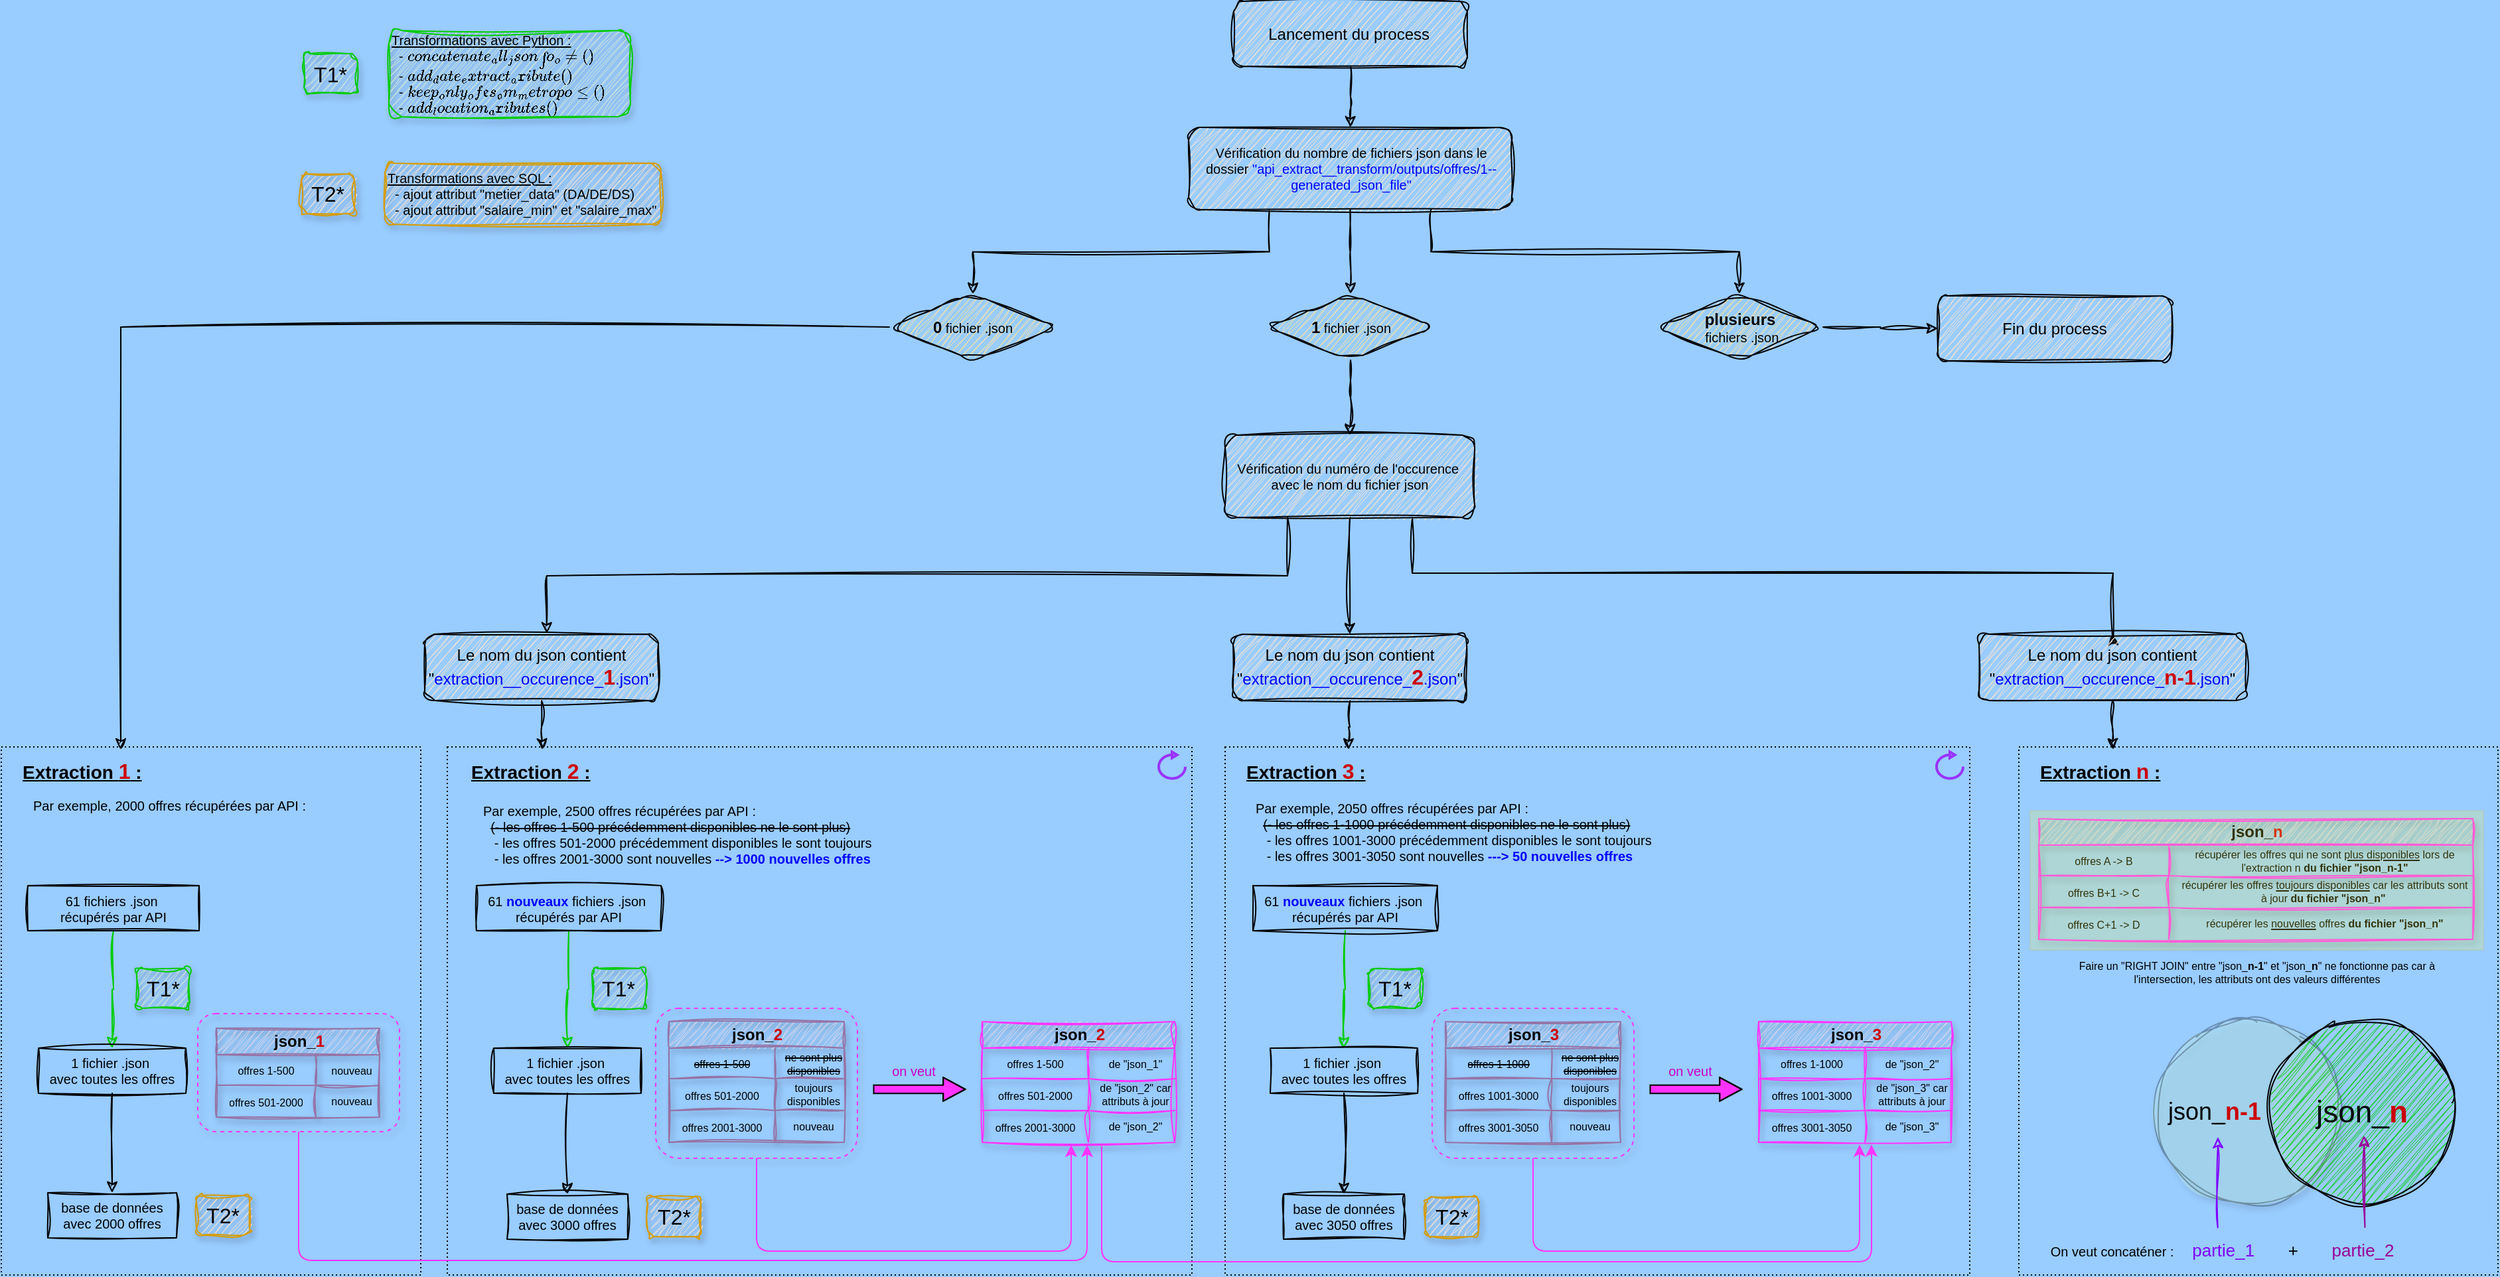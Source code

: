 <mxfile version="26.2.3">
  <diagram name="update-db" id="bgQNXmbIjB6IMPsISYZq">
    <mxGraphModel dx="5197" dy="242" grid="0" gridSize="10" guides="1" tooltips="1" connect="1" arrows="1" fold="1" page="1" pageScale="1" pageWidth="4681" pageHeight="3300" background="#99CCFF" math="0" shadow="0">
      <root>
        <mxCell id="dW5WFOGfwR0lU1UXLjn_-0" />
        <mxCell id="dW5WFOGfwR0lU1UXLjn_-1" parent="dW5WFOGfwR0lU1UXLjn_-0" />
        <mxCell id="PpwRb3DP2myml8ZpC41S-78" value="&lt;font style=&quot;&quot;&gt;&amp;nbsp; &amp;nbsp; &amp;nbsp;On veut concaténer :&amp;nbsp; &amp;nbsp; &amp;nbsp;&lt;font style=&quot;font-size: 13px;&quot;&gt;&lt;font style=&quot;color: rgb(127, 0, 255);&quot;&gt;partie_1&lt;/font&gt;&amp;nbsp; &amp;nbsp; &amp;nbsp; &amp;nbsp;+&lt;font style=&quot;color: rgb(153, 0, 153);&quot;&gt;&lt;span style=&quot;color: rgb(0, 0, 0);&quot;&gt;&amp;nbsp; &amp;nbsp; &amp;nbsp; &amp;nbsp;&lt;/span&gt;partie_2&lt;/font&gt;&lt;/font&gt;&lt;/font&gt;" style="text;html=1;align=left;verticalAlign=middle;whiteSpace=wrap;rounded=0;fontSize=10;strokeColor=none;sketch=1;curveFitting=1;jiggle=2;fillColor=none;fontColor=#000000;" vertex="1" parent="dW5WFOGfwR0lU1UXLjn_-1">
          <mxGeometry x="-2234" y="1686" width="337" height="34" as="geometry" />
        </mxCell>
        <mxCell id="PpwRb3DP2myml8ZpC41S-51" value="" style="rounded=0;whiteSpace=wrap;html=1;fillColor=none;shadow=0;fillStyle=zigzag-line;dashed=1;dashPattern=1 2;" vertex="1" parent="dW5WFOGfwR0lU1UXLjn_-1">
          <mxGeometry x="-2242" y="1324" width="361" height="398" as="geometry" />
        </mxCell>
        <mxCell id="kLFAu0C1lm46THWvdxVZ-93" value="" style="rounded=0;whiteSpace=wrap;html=1;fillColor=none;shadow=0;fillStyle=zigzag-line;dashed=1;dashPattern=1 2;" parent="dW5WFOGfwR0lU1UXLjn_-1" vertex="1">
          <mxGeometry x="-2840" y="1324" width="561" height="398" as="geometry" />
        </mxCell>
        <mxCell id="kLFAu0C1lm46THWvdxVZ-121" value="" style="rounded=1;whiteSpace=wrap;html=1;fillColor=none;shadow=1;dashed=1;strokeColor=#FF33FF;strokeWidth=1;" parent="dW5WFOGfwR0lU1UXLjn_-1" vertex="1">
          <mxGeometry x="-2684" y="1521" width="152" height="113" as="geometry" />
        </mxCell>
        <mxCell id="kLFAu0C1lm46THWvdxVZ-101" value="json_&lt;font style=&quot;color: rgb(204, 0, 0);&quot;&gt;3&lt;/font&gt;" style="shape=table;startSize=20;container=0;collapsible=0;childLayout=tableLayout;fixedRows=0;rowLines=1;fontStyle=1;align=center;resizeLast=0;html=1;sketch=1;curveFitting=1;jiggle=2;rounded=0;shadow=1;columnLines=1;swimlaneHead=1;swimlaneBody=1;horizontal=1;top=0;bottom=0;left=0;right=0;connectable=1;allowArrows=0;dropTarget=0;expand=0;editable=1;movable=1;resizable=1;rotatable=1;deletable=1;locked=0;fillColor=#e1d5e7;strokeColor=#9673a6;fontSize=12;" parent="dW5WFOGfwR0lU1UXLjn_-1" vertex="1">
          <mxGeometry x="-2674" y="1531" width="132" height="91.04" as="geometry" />
        </mxCell>
        <mxCell id="kLFAu0C1lm46THWvdxVZ-102" value="" style="shape=tableRow;horizontal=0;startSize=0;swimlaneHead=0;swimlaneBody=0;fillColor=none;collapsible=0;dropTarget=0;points=[[0,0.5],[1,0.5]];portConstraint=eastwest;top=0;left=0;right=0;bottom=0;labelBackgroundColor=none;labelBorderColor=none;" parent="kLFAu0C1lm46THWvdxVZ-101" vertex="1">
          <mxGeometry y="20" width="132" height="23" as="geometry" />
        </mxCell>
        <mxCell id="kLFAu0C1lm46THWvdxVZ-103" value="&lt;strike&gt;offres 1-1000&lt;/strike&gt;" style="shape=partialRectangle;connectable=0;fillColor=none;top=0;left=0;bottom=0;right=0;editable=1;overflow=hidden;whiteSpace=wrap;html=1;recursiveResize=1;expand=1;part=0;fixedWidth=0;comic=0;fontSize=8;textShadow=0;labelBackgroundColor=none;" parent="kLFAu0C1lm46THWvdxVZ-102" vertex="1">
          <mxGeometry width="80" height="23" as="geometry">
            <mxRectangle width="80" height="23" as="alternateBounds" />
          </mxGeometry>
        </mxCell>
        <mxCell id="kLFAu0C1lm46THWvdxVZ-104" value="&lt;strike&gt;ne sont plus disponibles&lt;/strike&gt;" style="shape=partialRectangle;connectable=0;fillColor=none;top=0;left=0;bottom=0;right=0;align=center;spacingLeft=6;overflow=hidden;whiteSpace=wrap;html=1;fontSize=8;" parent="kLFAu0C1lm46THWvdxVZ-102" vertex="1">
          <mxGeometry x="80" width="52" height="23" as="geometry">
            <mxRectangle width="52" height="23" as="alternateBounds" />
          </mxGeometry>
        </mxCell>
        <mxCell id="kLFAu0C1lm46THWvdxVZ-105" value="" style="shape=tableRow;horizontal=0;startSize=0;swimlaneHead=0;swimlaneBody=0;fillColor=none;collapsible=0;dropTarget=0;points=[[0,0.5],[1,0.5]];portConstraint=eastwest;top=0;left=0;right=0;bottom=0;" parent="kLFAu0C1lm46THWvdxVZ-101" vertex="1">
          <mxGeometry y="43" width="132" height="24" as="geometry" />
        </mxCell>
        <mxCell id="kLFAu0C1lm46THWvdxVZ-106" value="&lt;span style=&quot;font-size: 8px;&quot;&gt;offres 1001-3000&lt;/span&gt;" style="shape=partialRectangle;connectable=0;fillColor=none;top=0;left=0;bottom=0;right=0;editable=1;overflow=hidden;whiteSpace=wrap;html=1;" parent="kLFAu0C1lm46THWvdxVZ-105" vertex="1">
          <mxGeometry width="80" height="24" as="geometry">
            <mxRectangle width="80" height="24" as="alternateBounds" />
          </mxGeometry>
        </mxCell>
        <mxCell id="kLFAu0C1lm46THWvdxVZ-107" value="toujours disponibles" style="shape=partialRectangle;connectable=0;fillColor=none;top=0;left=0;bottom=0;right=0;align=center;spacingLeft=6;overflow=hidden;whiteSpace=wrap;html=1;fontSize=8;" parent="kLFAu0C1lm46THWvdxVZ-105" vertex="1">
          <mxGeometry x="80" width="52" height="24" as="geometry">
            <mxRectangle width="52" height="24" as="alternateBounds" />
          </mxGeometry>
        </mxCell>
        <mxCell id="kLFAu0C1lm46THWvdxVZ-108" value="" style="shape=tableRow;horizontal=0;startSize=0;swimlaneHead=0;swimlaneBody=0;fillColor=none;collapsible=0;dropTarget=0;points=[[0,0.5],[1,0.5]];portConstraint=eastwest;top=0;left=0;right=0;bottom=0;" parent="kLFAu0C1lm46THWvdxVZ-101" vertex="1">
          <mxGeometry y="67" width="132" height="24" as="geometry" />
        </mxCell>
        <mxCell id="kLFAu0C1lm46THWvdxVZ-109" value="&lt;span style=&quot;font-size: 8px;&quot;&gt;offres 3001-3050&lt;/span&gt;" style="shape=partialRectangle;connectable=0;fillColor=none;top=0;left=0;bottom=0;right=0;editable=1;overflow=hidden;whiteSpace=wrap;html=1;" parent="kLFAu0C1lm46THWvdxVZ-108" vertex="1">
          <mxGeometry width="80" height="24" as="geometry">
            <mxRectangle width="80" height="24" as="alternateBounds" />
          </mxGeometry>
        </mxCell>
        <mxCell id="kLFAu0C1lm46THWvdxVZ-110" value="nouveau" style="shape=partialRectangle;connectable=0;fillColor=none;top=0;left=0;bottom=0;right=0;align=center;spacingLeft=6;overflow=hidden;whiteSpace=wrap;html=1;fontSize=8;" parent="kLFAu0C1lm46THWvdxVZ-108" vertex="1">
          <mxGeometry x="80" width="52" height="24" as="geometry">
            <mxRectangle width="52" height="24" as="alternateBounds" />
          </mxGeometry>
        </mxCell>
        <mxCell id="kLFAu0C1lm46THWvdxVZ-76" value="" style="rounded=1;whiteSpace=wrap;html=1;fillColor=none;shadow=1;dashed=1;strokeColor=#FF33FF;strokeWidth=1;" parent="dW5WFOGfwR0lU1UXLjn_-1" vertex="1">
          <mxGeometry x="-3269" y="1521" width="152" height="113" as="geometry" />
        </mxCell>
        <mxCell id="kLFAu0C1lm46THWvdxVZ-75" value="" style="rounded=1;whiteSpace=wrap;html=1;fillColor=none;shadow=1;dashed=1;strokeColor=#FF33FF;strokeWidth=1;" parent="dW5WFOGfwR0lU1UXLjn_-1" vertex="1">
          <mxGeometry x="-3614" y="1525" width="152" height="89" as="geometry" />
        </mxCell>
        <mxCell id="kLFAu0C1lm46THWvdxVZ-57" value="" style="rounded=0;whiteSpace=wrap;html=1;fillColor=none;shadow=0;fillStyle=zigzag-line;dashed=1;dashPattern=1 2;" parent="dW5WFOGfwR0lU1UXLjn_-1" vertex="1">
          <mxGeometry x="-3426" y="1324" width="561" height="398" as="geometry" />
        </mxCell>
        <mxCell id="kLFAu0C1lm46THWvdxVZ-56" value="" style="rounded=0;whiteSpace=wrap;html=1;fillColor=none;shadow=0;glass=0;dashed=1;dashPattern=1 2;" parent="dW5WFOGfwR0lU1UXLjn_-1" vertex="1">
          <mxGeometry x="-3762" y="1324" width="316" height="398" as="geometry" />
        </mxCell>
        <mxCell id="dW5WFOGfwR0lU1UXLjn_-63" value="" style="html=1;verticalLabelPosition=bottom;align=center;labelBackgroundColor=#ffffff;verticalAlign=top;strokeWidth=2;strokeColor=#9933FF;shadow=0;dashed=0;shape=mxgraph.ios7.icons.reload;fillColor=none;gradientColor=default;" parent="dW5WFOGfwR0lU1UXLjn_-1" vertex="1">
          <mxGeometry x="-2890" y="1327.75" width="20" height="20" as="geometry" />
        </mxCell>
        <mxCell id="dW5WFOGfwR0lU1UXLjn_-64" style="edgeStyle=orthogonalEdgeStyle;rounded=0;orthogonalLoop=1;jettySize=auto;html=1;entryX=0.5;entryY=0;entryDx=0;entryDy=0;sketch=1;curveFitting=1;jiggle=2;strokeColor=#00CC00;" parent="dW5WFOGfwR0lU1UXLjn_-1" source="dW5WFOGfwR0lU1UXLjn_-65" target="dW5WFOGfwR0lU1UXLjn_-67" edge="1">
          <mxGeometry relative="1" as="geometry" />
        </mxCell>
        <mxCell id="dW5WFOGfwR0lU1UXLjn_-65" value="61 fichiers .json&amp;nbsp;&lt;div&gt;récupérés par API&lt;/div&gt;" style="text;html=1;align=center;verticalAlign=middle;whiteSpace=wrap;rounded=0;fontSize=10;strokeColor=default;sketch=1;curveFitting=1;jiggle=2;" parent="dW5WFOGfwR0lU1UXLjn_-1" vertex="1">
          <mxGeometry x="-3742" y="1428.5" width="129" height="34" as="geometry" />
        </mxCell>
        <mxCell id="9G4bnOQ-HruWKw_7IolX-1" style="edgeStyle=orthogonalEdgeStyle;rounded=0;orthogonalLoop=1;jettySize=auto;html=1;entryX=0.5;entryY=0;entryDx=0;entryDy=0;sketch=1;curveFitting=1;jiggle=2;" parent="dW5WFOGfwR0lU1UXLjn_-1" source="dW5WFOGfwR0lU1UXLjn_-67" target="9G4bnOQ-HruWKw_7IolX-0" edge="1">
          <mxGeometry relative="1" as="geometry" />
        </mxCell>
        <mxCell id="dW5WFOGfwR0lU1UXLjn_-67" value="1 fichier .json&amp;nbsp;&lt;div&gt;avec toutes les offres&lt;/div&gt;" style="text;html=1;align=center;verticalAlign=middle;whiteSpace=wrap;rounded=0;fontSize=10;strokeColor=default;sketch=1;curveFitting=1;jiggle=2;" parent="dW5WFOGfwR0lU1UXLjn_-1" vertex="1">
          <mxGeometry x="-3734" y="1551" width="111" height="34" as="geometry" />
        </mxCell>
        <mxCell id="dW5WFOGfwR0lU1UXLjn_-68" value="T1*" style="text;html=1;align=center;verticalAlign=middle;whiteSpace=wrap;rounded=1;fontSize=16;fillColor=#d5e8d4;strokeColor=#00CC00;sketch=1;curveFitting=1;jiggle=2;shadow=1;" parent="dW5WFOGfwR0lU1UXLjn_-1" vertex="1">
          <mxGeometry x="-3660" y="1491" width="40" height="30" as="geometry" />
        </mxCell>
        <mxCell id="9G4bnOQ-HruWKw_7IolX-0" value="base de données&lt;div&gt;avec 2000 offres&lt;/div&gt;" style="text;html=1;align=center;verticalAlign=middle;whiteSpace=wrap;rounded=0;fontSize=10;strokeColor=default;sketch=1;curveFitting=1;jiggle=2;" parent="dW5WFOGfwR0lU1UXLjn_-1" vertex="1">
          <mxGeometry x="-3727" y="1660" width="97" height="34" as="geometry" />
        </mxCell>
        <mxCell id="kLFAu0C1lm46THWvdxVZ-3" value="&lt;u&gt;Transformations avec Python :&lt;/u&gt;&lt;div&gt;&lt;div&gt;&amp;nbsp; - `concatenate_all_json_into_one()`&lt;/div&gt;&lt;div&gt;&lt;span style=&quot;background-color: transparent; color: light-dark(rgb(0, 0, 0), rgb(255, 255, 255));&quot;&gt;&amp;nbsp; - `add_date_extract_attribute()`&lt;/span&gt;&lt;/div&gt;&lt;div&gt;&lt;span style=&quot;background-color: transparent; color: light-dark(rgb(0, 0, 0), rgb(255, 255, 255));&quot;&gt;&amp;nbsp; - `keep_only_offres_from_metropole()`&lt;/span&gt;&lt;/div&gt;&lt;div&gt;&lt;span style=&quot;background-color: transparent; color: light-dark(rgb(0, 0, 0), rgb(255, 255, 255));&quot;&gt;&amp;nbsp; - `add_location_attributes()`&lt;/span&gt;&lt;/div&gt;&lt;/div&gt;" style="text;html=1;align=left;verticalAlign=middle;whiteSpace=wrap;rounded=1;fontSize=10;fillColor=#d5e8d4;strokeColor=#00CC00;sketch=1;curveFitting=1;jiggle=2;shadow=1;" parent="dW5WFOGfwR0lU1UXLjn_-1" vertex="1">
          <mxGeometry x="-3470" y="784" width="182" height="65" as="geometry" />
        </mxCell>
        <mxCell id="kLFAu0C1lm46THWvdxVZ-4" value="T1*" style="text;html=1;align=center;verticalAlign=middle;whiteSpace=wrap;rounded=1;fontSize=16;fillColor=#d5e8d4;strokeColor=#00CC00;sketch=1;curveFitting=1;jiggle=2;shadow=1;" parent="dW5WFOGfwR0lU1UXLjn_-1" vertex="1">
          <mxGeometry x="-3534" y="801.5" width="40" height="30" as="geometry" />
        </mxCell>
        <mxCell id="kLFAu0C1lm46THWvdxVZ-5" value="&lt;u&gt;Transformations avec SQL :&lt;/u&gt;&lt;div&gt;&lt;div&gt;&amp;nbsp; - ajout attribut &quot;metier_data&quot; (DA/DE/DS)&lt;/div&gt;&lt;/div&gt;&lt;div&gt;&amp;nbsp; - ajout attribut &quot;salaire_min&quot; et &quot;salaire_max&quot;&lt;/div&gt;" style="text;html=1;align=left;verticalAlign=middle;whiteSpace=wrap;rounded=1;fontSize=10;fillColor=#ffe6cc;strokeColor=#d79b00;glass=0;sketch=1;curveFitting=1;jiggle=2;shadow=1;" parent="dW5WFOGfwR0lU1UXLjn_-1" vertex="1">
          <mxGeometry x="-3473" y="884" width="208" height="46" as="geometry" />
        </mxCell>
        <mxCell id="kLFAu0C1lm46THWvdxVZ-7" value="T2*" style="text;html=1;align=center;verticalAlign=middle;whiteSpace=wrap;rounded=1;fontSize=16;fillColor=#ffe6cc;strokeColor=#d79b00;glass=0;sketch=1;curveFitting=1;jiggle=2;shadow=1;" parent="dW5WFOGfwR0lU1UXLjn_-1" vertex="1">
          <mxGeometry x="-3615" y="1662" width="40" height="30" as="geometry" />
        </mxCell>
        <mxCell id="kLFAu0C1lm46THWvdxVZ-8" value="T2*" style="text;html=1;align=center;verticalAlign=middle;whiteSpace=wrap;rounded=1;fontSize=16;fillColor=#ffe6cc;strokeColor=#d79b00;glass=0;sketch=1;curveFitting=1;jiggle=2;shadow=1;" parent="dW5WFOGfwR0lU1UXLjn_-1" vertex="1">
          <mxGeometry x="-3536" y="892" width="40" height="30" as="geometry" />
        </mxCell>
        <mxCell id="kLFAu0C1lm46THWvdxVZ-9" style="edgeStyle=orthogonalEdgeStyle;rounded=0;orthogonalLoop=1;jettySize=auto;html=1;entryX=0.5;entryY=0;entryDx=0;entryDy=0;sketch=1;curveFitting=1;jiggle=2;strokeColor=#00CC00;" parent="dW5WFOGfwR0lU1UXLjn_-1" source="kLFAu0C1lm46THWvdxVZ-10" target="kLFAu0C1lm46THWvdxVZ-13" edge="1">
          <mxGeometry relative="1" as="geometry" />
        </mxCell>
        <mxCell id="kLFAu0C1lm46THWvdxVZ-10" value="61 &lt;font style=&quot;color: rgb(0, 0, 255);&quot;&gt;&lt;b&gt;nouveaux&lt;/b&gt;&lt;/font&gt; fichiers .json&amp;nbsp;&lt;div&gt;récupérés par API&lt;/div&gt;" style="text;html=1;align=center;verticalAlign=middle;whiteSpace=wrap;rounded=0;fontSize=10;strokeColor=default;sketch=1;curveFitting=1;jiggle=2;" parent="dW5WFOGfwR0lU1UXLjn_-1" vertex="1">
          <mxGeometry x="-3404" y="1428.5" width="139" height="34" as="geometry" />
        </mxCell>
        <mxCell id="kLFAu0C1lm46THWvdxVZ-12" style="edgeStyle=orthogonalEdgeStyle;rounded=0;orthogonalLoop=1;jettySize=auto;html=1;entryX=0.5;entryY=0;entryDx=0;entryDy=0;curved=0;sketch=1;curveFitting=1;jiggle=2;" parent="dW5WFOGfwR0lU1UXLjn_-1" source="kLFAu0C1lm46THWvdxVZ-13" target="kLFAu0C1lm46THWvdxVZ-15" edge="1">
          <mxGeometry relative="1" as="geometry" />
        </mxCell>
        <mxCell id="kLFAu0C1lm46THWvdxVZ-13" value="1 fichier .json&amp;nbsp;&lt;div&gt;avec toutes les offres&lt;/div&gt;" style="text;html=1;align=center;verticalAlign=middle;whiteSpace=wrap;rounded=0;fontSize=10;strokeColor=default;sketch=1;curveFitting=1;jiggle=2;" parent="dW5WFOGfwR0lU1UXLjn_-1" vertex="1">
          <mxGeometry x="-3391" y="1551" width="111" height="34" as="geometry" />
        </mxCell>
        <mxCell id="kLFAu0C1lm46THWvdxVZ-14" value="T1*" style="text;html=1;align=center;verticalAlign=middle;whiteSpace=wrap;rounded=1;fontSize=16;fillColor=#d5e8d4;strokeColor=#00CC00;sketch=1;curveFitting=1;jiggle=2;shadow=1;" parent="dW5WFOGfwR0lU1UXLjn_-1" vertex="1">
          <mxGeometry x="-3317" y="1491" width="40" height="30" as="geometry" />
        </mxCell>
        <mxCell id="kLFAu0C1lm46THWvdxVZ-15" value="base de données avec 3000 offres" style="text;html=1;align=center;verticalAlign=middle;whiteSpace=wrap;rounded=0;fontSize=10;strokeColor=default;sketch=1;curveFitting=1;jiggle=2;" parent="dW5WFOGfwR0lU1UXLjn_-1" vertex="1">
          <mxGeometry x="-3381" y="1661" width="91" height="34" as="geometry" />
        </mxCell>
        <mxCell id="kLFAu0C1lm46THWvdxVZ-16" value="T2*" style="text;html=1;align=center;verticalAlign=middle;whiteSpace=wrap;rounded=1;fontSize=16;fillColor=#ffe6cc;strokeColor=#d79b00;glass=0;sketch=1;curveFitting=1;jiggle=2;shadow=1;" parent="dW5WFOGfwR0lU1UXLjn_-1" vertex="1">
          <mxGeometry x="-3275" y="1663" width="40" height="30" as="geometry" />
        </mxCell>
        <mxCell id="kLFAu0C1lm46THWvdxVZ-17" value="json_&lt;font style=&quot;color: rgb(204, 0, 0);&quot;&gt;1&lt;/font&gt;" style="shape=table;startSize=20;container=0;collapsible=0;childLayout=tableLayout;fixedRows=0;rowLines=1;fontStyle=1;align=center;resizeLast=0;html=1;sketch=1;curveFitting=1;jiggle=2;rounded=0;shadow=1;columnLines=1;swimlaneHead=1;swimlaneBody=1;horizontal=1;top=0;bottom=0;left=0;right=0;connectable=1;allowArrows=0;dropTarget=0;expand=0;editable=1;movable=1;resizable=1;rotatable=1;deletable=1;locked=0;fillColor=#e1d5e7;strokeColor=#9673a6;fontSize=12;" parent="dW5WFOGfwR0lU1UXLjn_-1" vertex="1">
          <mxGeometry x="-3600" y="1536" width="123" height="67.04" as="geometry" />
        </mxCell>
        <mxCell id="kLFAu0C1lm46THWvdxVZ-21" value="" style="shape=tableRow;horizontal=0;startSize=0;swimlaneHead=0;swimlaneBody=0;fillColor=none;collapsible=0;dropTarget=0;points=[[0,0.5],[1,0.5]];portConstraint=eastwest;top=0;left=0;right=0;bottom=0;" parent="kLFAu0C1lm46THWvdxVZ-17" vertex="1">
          <mxGeometry y="20" width="123" height="23" as="geometry" />
        </mxCell>
        <mxCell id="kLFAu0C1lm46THWvdxVZ-22" value="offres 1-500" style="shape=partialRectangle;connectable=0;fillColor=none;top=0;left=0;bottom=0;right=0;editable=1;overflow=hidden;whiteSpace=wrap;html=1;recursiveResize=1;expand=1;part=0;fixedWidth=0;comic=0;fontSize=8;" parent="kLFAu0C1lm46THWvdxVZ-21" vertex="1">
          <mxGeometry width="75" height="23" as="geometry">
            <mxRectangle width="75" height="23" as="alternateBounds" />
          </mxGeometry>
        </mxCell>
        <mxCell id="kLFAu0C1lm46THWvdxVZ-23" value="nouveau" style="shape=partialRectangle;connectable=0;fillColor=none;top=0;left=0;bottom=0;right=0;align=center;spacingLeft=6;overflow=hidden;whiteSpace=wrap;html=1;fontSize=8;" parent="kLFAu0C1lm46THWvdxVZ-21" vertex="1">
          <mxGeometry x="75" width="48" height="23" as="geometry">
            <mxRectangle width="48" height="23" as="alternateBounds" />
          </mxGeometry>
        </mxCell>
        <mxCell id="kLFAu0C1lm46THWvdxVZ-24" value="" style="shape=tableRow;horizontal=0;startSize=0;swimlaneHead=0;swimlaneBody=0;fillColor=none;collapsible=0;dropTarget=0;points=[[0,0.5],[1,0.5]];portConstraint=eastwest;top=0;left=0;right=0;bottom=0;" parent="kLFAu0C1lm46THWvdxVZ-17" vertex="1">
          <mxGeometry y="43" width="123" height="24" as="geometry" />
        </mxCell>
        <mxCell id="kLFAu0C1lm46THWvdxVZ-25" value="&lt;span style=&quot;font-size: 8px;&quot;&gt;offres 501-2000&lt;/span&gt;" style="shape=partialRectangle;connectable=0;fillColor=none;top=0;left=0;bottom=0;right=0;editable=1;overflow=hidden;whiteSpace=wrap;html=1;" parent="kLFAu0C1lm46THWvdxVZ-24" vertex="1">
          <mxGeometry width="75" height="24" as="geometry">
            <mxRectangle width="75" height="24" as="alternateBounds" />
          </mxGeometry>
        </mxCell>
        <mxCell id="kLFAu0C1lm46THWvdxVZ-26" value="nouveau" style="shape=partialRectangle;connectable=0;fillColor=none;top=0;left=0;bottom=0;right=0;align=center;spacingLeft=6;overflow=hidden;whiteSpace=wrap;html=1;fontSize=8;" parent="kLFAu0C1lm46THWvdxVZ-24" vertex="1">
          <mxGeometry x="75" width="48" height="24" as="geometry">
            <mxRectangle width="48" height="24" as="alternateBounds" />
          </mxGeometry>
        </mxCell>
        <mxCell id="kLFAu0C1lm46THWvdxVZ-41" value="&lt;font style=&quot;&quot;&gt;&lt;b style=&quot;&quot;&gt;&lt;u style=&quot;&quot;&gt;&lt;span style=&quot;font-size: 14px;&quot;&gt;Extraction &lt;/span&gt;&lt;font style=&quot;color: rgb(204, 0, 0); font-size: 16px;&quot;&gt;2&lt;/font&gt;&lt;span style=&quot;font-size: 14px;&quot;&gt; :&lt;/span&gt;&lt;br&gt;&lt;/u&gt;&lt;/b&gt;&lt;/font&gt;" style="text;html=1;align=left;verticalAlign=top;whiteSpace=wrap;rounded=0;fontSize=10;" parent="dW5WFOGfwR0lU1UXLjn_-1" vertex="1">
          <mxGeometry x="-3410" y="1326" width="111" height="39" as="geometry" />
        </mxCell>
        <mxCell id="kLFAu0C1lm46THWvdxVZ-42" value="&lt;div&gt;&lt;font style=&quot;&quot;&gt;&lt;b style=&quot;&quot;&gt;&lt;u style=&quot;&quot;&gt;&lt;span style=&quot;font-size: 14px;&quot;&gt;Extraction &lt;/span&gt;&lt;font style=&quot;color: rgb(204, 0, 0); font-size: 16px;&quot;&gt;1&lt;/font&gt;&lt;span style=&quot;font-size: 14px;&quot;&gt; :&lt;/span&gt;&lt;/u&gt;&lt;/b&gt;&lt;/font&gt;&lt;/div&gt;" style="text;html=1;align=left;verticalAlign=top;whiteSpace=wrap;rounded=0;fontSize=10;" parent="dW5WFOGfwR0lU1UXLjn_-1" vertex="1">
          <mxGeometry x="-3748" y="1326" width="103" height="32" as="geometry" />
        </mxCell>
        <mxCell id="kLFAu0C1lm46THWvdxVZ-43" value="json_&lt;font style=&quot;color: rgb(204, 0, 0);&quot;&gt;2&lt;/font&gt;" style="shape=table;startSize=20;container=0;collapsible=0;childLayout=tableLayout;fixedRows=0;rowLines=1;fontStyle=1;align=center;resizeLast=0;html=1;sketch=1;curveFitting=1;jiggle=2;rounded=0;shadow=1;columnLines=1;swimlaneHead=1;swimlaneBody=1;horizontal=1;top=0;bottom=0;left=0;right=0;connectable=1;allowArrows=0;dropTarget=0;expand=0;editable=1;movable=1;resizable=1;rotatable=1;deletable=1;locked=0;fillColor=#e1d5e7;strokeColor=#9673a6;fontSize=12;" parent="dW5WFOGfwR0lU1UXLjn_-1" vertex="1">
          <mxGeometry x="-3259" y="1531" width="132" height="91.04" as="geometry" />
        </mxCell>
        <mxCell id="kLFAu0C1lm46THWvdxVZ-44" value="" style="shape=tableRow;horizontal=0;startSize=0;swimlaneHead=0;swimlaneBody=0;fillColor=none;collapsible=0;dropTarget=0;points=[[0,0.5],[1,0.5]];portConstraint=eastwest;top=0;left=0;right=0;bottom=0;labelBackgroundColor=none;labelBorderColor=none;" parent="kLFAu0C1lm46THWvdxVZ-43" vertex="1">
          <mxGeometry y="20" width="132" height="23" as="geometry" />
        </mxCell>
        <mxCell id="kLFAu0C1lm46THWvdxVZ-45" value="&lt;strike&gt;offres 1-500&lt;/strike&gt;" style="shape=partialRectangle;connectable=0;fillColor=none;top=0;left=0;bottom=0;right=0;editable=1;overflow=hidden;whiteSpace=wrap;html=1;recursiveResize=1;expand=1;part=0;fixedWidth=0;comic=0;fontSize=8;textShadow=0;labelBackgroundColor=none;" parent="kLFAu0C1lm46THWvdxVZ-44" vertex="1">
          <mxGeometry width="80" height="23" as="geometry">
            <mxRectangle width="80" height="23" as="alternateBounds" />
          </mxGeometry>
        </mxCell>
        <mxCell id="kLFAu0C1lm46THWvdxVZ-46" value="&lt;strike&gt;ne sont plus disponibles&lt;/strike&gt;" style="shape=partialRectangle;connectable=0;fillColor=none;top=0;left=0;bottom=0;right=0;align=center;spacingLeft=6;overflow=hidden;whiteSpace=wrap;html=1;fontSize=8;" parent="kLFAu0C1lm46THWvdxVZ-44" vertex="1">
          <mxGeometry x="80" width="52" height="23" as="geometry">
            <mxRectangle width="52" height="23" as="alternateBounds" />
          </mxGeometry>
        </mxCell>
        <mxCell id="kLFAu0C1lm46THWvdxVZ-47" value="" style="shape=tableRow;horizontal=0;startSize=0;swimlaneHead=0;swimlaneBody=0;fillColor=none;collapsible=0;dropTarget=0;points=[[0,0.5],[1,0.5]];portConstraint=eastwest;top=0;left=0;right=0;bottom=0;" parent="kLFAu0C1lm46THWvdxVZ-43" vertex="1">
          <mxGeometry y="43" width="132" height="24" as="geometry" />
        </mxCell>
        <mxCell id="kLFAu0C1lm46THWvdxVZ-48" value="&lt;span style=&quot;font-size: 8px;&quot;&gt;offres 501-2000&lt;/span&gt;" style="shape=partialRectangle;connectable=0;fillColor=none;top=0;left=0;bottom=0;right=0;editable=1;overflow=hidden;whiteSpace=wrap;html=1;" parent="kLFAu0C1lm46THWvdxVZ-47" vertex="1">
          <mxGeometry width="80" height="24" as="geometry">
            <mxRectangle width="80" height="24" as="alternateBounds" />
          </mxGeometry>
        </mxCell>
        <mxCell id="kLFAu0C1lm46THWvdxVZ-49" value="toujours disponibles" style="shape=partialRectangle;connectable=0;fillColor=none;top=0;left=0;bottom=0;right=0;align=center;spacingLeft=6;overflow=hidden;whiteSpace=wrap;html=1;fontSize=8;" parent="kLFAu0C1lm46THWvdxVZ-47" vertex="1">
          <mxGeometry x="80" width="52" height="24" as="geometry">
            <mxRectangle width="52" height="24" as="alternateBounds" />
          </mxGeometry>
        </mxCell>
        <mxCell id="kLFAu0C1lm46THWvdxVZ-53" value="" style="shape=tableRow;horizontal=0;startSize=0;swimlaneHead=0;swimlaneBody=0;fillColor=none;collapsible=0;dropTarget=0;points=[[0,0.5],[1,0.5]];portConstraint=eastwest;top=0;left=0;right=0;bottom=0;" parent="kLFAu0C1lm46THWvdxVZ-43" vertex="1">
          <mxGeometry y="67" width="132" height="24" as="geometry" />
        </mxCell>
        <mxCell id="kLFAu0C1lm46THWvdxVZ-54" value="&lt;span style=&quot;font-size: 8px;&quot;&gt;offres 2001-3000&lt;/span&gt;" style="shape=partialRectangle;connectable=0;fillColor=none;top=0;left=0;bottom=0;right=0;editable=1;overflow=hidden;whiteSpace=wrap;html=1;" parent="kLFAu0C1lm46THWvdxVZ-53" vertex="1">
          <mxGeometry width="80" height="24" as="geometry">
            <mxRectangle width="80" height="24" as="alternateBounds" />
          </mxGeometry>
        </mxCell>
        <mxCell id="kLFAu0C1lm46THWvdxVZ-55" value="nouveau" style="shape=partialRectangle;connectable=0;fillColor=none;top=0;left=0;bottom=0;right=0;align=center;spacingLeft=6;overflow=hidden;whiteSpace=wrap;html=1;fontSize=8;" parent="kLFAu0C1lm46THWvdxVZ-53" vertex="1">
          <mxGeometry x="80" width="52" height="24" as="geometry">
            <mxRectangle width="52" height="24" as="alternateBounds" />
          </mxGeometry>
        </mxCell>
        <mxCell id="kLFAu0C1lm46THWvdxVZ-58" value="json_&lt;font style=&quot;color: rgb(204, 0, 0);&quot;&gt;2&lt;/font&gt;" style="shape=table;startSize=20;container=0;collapsible=0;childLayout=tableLayout;fixedRows=0;rowLines=1;fontStyle=1;align=center;resizeLast=0;html=1;sketch=1;curveFitting=1;jiggle=2;rounded=0;shadow=1;columnLines=1;swimlaneHead=1;swimlaneBody=1;horizontal=1;top=0;bottom=0;left=0;right=0;connectable=1;allowArrows=0;dropTarget=0;expand=0;editable=1;movable=1;resizable=1;rotatable=1;deletable=1;locked=0;fillColor=#e1d5e7;strokeColor=#FF33FF;fontSize=12;" parent="dW5WFOGfwR0lU1UXLjn_-1" vertex="1">
          <mxGeometry x="-3023" y="1531" width="145" height="91.04" as="geometry" />
        </mxCell>
        <mxCell id="kLFAu0C1lm46THWvdxVZ-59" value="" style="shape=tableRow;horizontal=0;startSize=0;swimlaneHead=0;swimlaneBody=0;fillColor=none;collapsible=0;dropTarget=0;points=[[0,0.5],[1,0.5]];portConstraint=eastwest;top=0;left=0;right=0;bottom=0;labelBackgroundColor=none;labelBorderColor=none;" parent="kLFAu0C1lm46THWvdxVZ-58" vertex="1">
          <mxGeometry y="20" width="145" height="23" as="geometry" />
        </mxCell>
        <mxCell id="kLFAu0C1lm46THWvdxVZ-60" value="offres 1-500" style="shape=partialRectangle;connectable=0;fillColor=none;top=0;left=0;bottom=0;right=0;editable=1;overflow=hidden;whiteSpace=wrap;html=1;recursiveResize=1;expand=1;part=0;fixedWidth=0;comic=0;fontSize=8;textShadow=0;labelBackgroundColor=none;" parent="kLFAu0C1lm46THWvdxVZ-59" vertex="1">
          <mxGeometry width="80" height="23" as="geometry">
            <mxRectangle width="80" height="23" as="alternateBounds" />
          </mxGeometry>
        </mxCell>
        <mxCell id="kLFAu0C1lm46THWvdxVZ-61" value="de &quot;json_1&quot;" style="shape=partialRectangle;connectable=0;fillColor=none;top=0;left=0;bottom=0;right=0;align=center;spacingLeft=6;overflow=hidden;whiteSpace=wrap;html=1;fontSize=8;" parent="kLFAu0C1lm46THWvdxVZ-59" vertex="1">
          <mxGeometry x="80" width="65" height="23" as="geometry">
            <mxRectangle width="65" height="23" as="alternateBounds" />
          </mxGeometry>
        </mxCell>
        <mxCell id="kLFAu0C1lm46THWvdxVZ-62" value="" style="shape=tableRow;horizontal=0;startSize=0;swimlaneHead=0;swimlaneBody=0;fillColor=none;collapsible=0;dropTarget=0;points=[[0,0.5],[1,0.5]];portConstraint=eastwest;top=0;left=0;right=0;bottom=0;" parent="kLFAu0C1lm46THWvdxVZ-58" vertex="1">
          <mxGeometry y="43" width="145" height="24" as="geometry" />
        </mxCell>
        <mxCell id="kLFAu0C1lm46THWvdxVZ-63" value="&lt;span style=&quot;font-size: 8px;&quot;&gt;offres 501-2000&lt;/span&gt;" style="shape=partialRectangle;connectable=0;fillColor=none;top=0;left=0;bottom=0;right=0;editable=1;overflow=hidden;whiteSpace=wrap;html=1;" parent="kLFAu0C1lm46THWvdxVZ-62" vertex="1">
          <mxGeometry width="80" height="24" as="geometry">
            <mxRectangle width="80" height="24" as="alternateBounds" />
          </mxGeometry>
        </mxCell>
        <mxCell id="kLFAu0C1lm46THWvdxVZ-64" value="de &quot;json_2&quot;&amp;nbsp;&lt;span style=&quot;background-color: transparent; color: light-dark(rgb(0, 0, 0), rgb(255, 255, 255));&quot;&gt;car attributs à jour&lt;/span&gt;" style="shape=partialRectangle;connectable=0;fillColor=none;top=0;left=0;bottom=0;right=0;align=center;spacingLeft=6;overflow=hidden;whiteSpace=wrap;html=1;fontSize=8;" parent="kLFAu0C1lm46THWvdxVZ-62" vertex="1">
          <mxGeometry x="80" width="65" height="24" as="geometry">
            <mxRectangle width="65" height="24" as="alternateBounds" />
          </mxGeometry>
        </mxCell>
        <mxCell id="kLFAu0C1lm46THWvdxVZ-65" value="" style="shape=tableRow;horizontal=0;startSize=0;swimlaneHead=0;swimlaneBody=0;fillColor=none;collapsible=0;dropTarget=0;points=[[0,0.5],[1,0.5]];portConstraint=eastwest;top=0;left=0;right=0;bottom=0;" parent="kLFAu0C1lm46THWvdxVZ-58" vertex="1">
          <mxGeometry y="67" width="145" height="24" as="geometry" />
        </mxCell>
        <mxCell id="kLFAu0C1lm46THWvdxVZ-66" value="&lt;span style=&quot;font-size: 8px;&quot;&gt;offres 2001-3000&lt;/span&gt;" style="shape=partialRectangle;connectable=0;fillColor=none;top=0;left=0;bottom=0;right=0;editable=1;overflow=hidden;whiteSpace=wrap;html=1;" parent="kLFAu0C1lm46THWvdxVZ-65" vertex="1">
          <mxGeometry width="80" height="24" as="geometry">
            <mxRectangle width="80" height="24" as="alternateBounds" />
          </mxGeometry>
        </mxCell>
        <mxCell id="kLFAu0C1lm46THWvdxVZ-67" value="de &quot;json_2&quot;" style="shape=partialRectangle;connectable=0;fillColor=none;top=0;left=0;bottom=0;right=0;align=center;spacingLeft=6;overflow=hidden;whiteSpace=wrap;html=1;fontSize=8;" parent="kLFAu0C1lm46THWvdxVZ-65" vertex="1">
          <mxGeometry x="80" width="65" height="24" as="geometry">
            <mxRectangle width="65" height="24" as="alternateBounds" />
          </mxGeometry>
        </mxCell>
        <mxCell id="kLFAu0C1lm46THWvdxVZ-81" style="edgeStyle=orthogonalEdgeStyle;rounded=1;orthogonalLoop=1;jettySize=auto;html=1;exitX=0.5;exitY=1;exitDx=0;exitDy=0;curved=0;strokeColor=#FF33FF;" parent="dW5WFOGfwR0lU1UXLjn_-1" source="kLFAu0C1lm46THWvdxVZ-76" edge="1">
          <mxGeometry relative="1" as="geometry">
            <mxPoint x="-2956" y="1624" as="targetPoint" />
            <Array as="points">
              <mxPoint x="-3193" y="1704" />
              <mxPoint x="-2956" y="1704" />
              <mxPoint x="-2956" y="1624" />
            </Array>
          </mxGeometry>
        </mxCell>
        <mxCell id="kLFAu0C1lm46THWvdxVZ-83" style="edgeStyle=orthogonalEdgeStyle;rounded=1;orthogonalLoop=1;jettySize=auto;html=1;entryX=0.859;entryY=0.754;entryDx=0;entryDy=0;entryPerimeter=0;curved=0;exitX=0.5;exitY=1;exitDx=0;exitDy=0;strokeColor=#FF33FF;" parent="dW5WFOGfwR0lU1UXLjn_-1" source="kLFAu0C1lm46THWvdxVZ-75" target="kLFAu0C1lm46THWvdxVZ-57" edge="1">
          <mxGeometry relative="1" as="geometry">
            <mxPoint x="-3580.98" y="1614.001" as="sourcePoint" />
            <mxPoint x="-2971.125" y="1625.306" as="targetPoint" />
            <Array as="points">
              <mxPoint x="-3538" y="1711" />
              <mxPoint x="-2944" y="1711" />
              <mxPoint x="-2944" y="1624" />
            </Array>
          </mxGeometry>
        </mxCell>
        <mxCell id="kLFAu0C1lm46THWvdxVZ-84" value="" style="shape=flexArrow;endArrow=classic;html=1;rounded=0;endWidth=10.465;endSize=5.212;width=6.296;fillColor=#FF33FF;" parent="dW5WFOGfwR0lU1UXLjn_-1" edge="1">
          <mxGeometry width="50" height="50" relative="1" as="geometry">
            <mxPoint x="-3105.25" y="1582" as="sourcePoint" />
            <mxPoint x="-3035.25" y="1582" as="targetPoint" />
            <Array as="points">
              <mxPoint x="-3094.25" y="1582" />
              <mxPoint x="-3073.25" y="1582" />
            </Array>
          </mxGeometry>
        </mxCell>
        <mxCell id="kLFAu0C1lm46THWvdxVZ-88" value="&lt;font style=&quot;color: rgb(204, 0, 204);&quot;&gt;on veut&lt;/font&gt;" style="text;html=1;align=center;verticalAlign=middle;whiteSpace=wrap;rounded=0;fontSize=10;strokeColor=none;sketch=1;curveFitting=1;jiggle=2;fillColor=none;" parent="dW5WFOGfwR0lU1UXLjn_-1" vertex="1">
          <mxGeometry x="-3100" y="1551" width="51" height="34" as="geometry" />
        </mxCell>
        <mxCell id="kLFAu0C1lm46THWvdxVZ-89" style="edgeStyle=orthogonalEdgeStyle;rounded=0;orthogonalLoop=1;jettySize=auto;html=1;entryX=0.5;entryY=0;entryDx=0;entryDy=0;sketch=1;curveFitting=1;jiggle=2;strokeColor=#00CC00;" parent="dW5WFOGfwR0lU1UXLjn_-1" source="kLFAu0C1lm46THWvdxVZ-95" target="kLFAu0C1lm46THWvdxVZ-96" edge="1">
          <mxGeometry relative="1" as="geometry" />
        </mxCell>
        <mxCell id="kLFAu0C1lm46THWvdxVZ-90" style="edgeStyle=orthogonalEdgeStyle;rounded=0;orthogonalLoop=1;jettySize=auto;html=1;entryX=0.5;entryY=0;entryDx=0;entryDy=0;sketch=1;curveFitting=1;jiggle=2;" parent="dW5WFOGfwR0lU1UXLjn_-1" source="kLFAu0C1lm46THWvdxVZ-96" target="kLFAu0C1lm46THWvdxVZ-98" edge="1">
          <mxGeometry relative="1" as="geometry" />
        </mxCell>
        <mxCell id="kLFAu0C1lm46THWvdxVZ-91" style="edgeStyle=orthogonalEdgeStyle;rounded=1;orthogonalLoop=1;jettySize=auto;html=1;exitX=0.5;exitY=1;exitDx=0;exitDy=0;curved=0;strokeColor=#FF33FF;entryX=0.521;entryY=1.08;entryDx=0;entryDy=0;entryPerimeter=0;" parent="dW5WFOGfwR0lU1UXLjn_-1" source="kLFAu0C1lm46THWvdxVZ-121" target="kLFAu0C1lm46THWvdxVZ-118" edge="1">
          <mxGeometry relative="1" as="geometry">
            <mxPoint x="-2382" y="1625" as="targetPoint" />
            <Array as="points">
              <mxPoint x="-2608" y="1704" />
              <mxPoint x="-2362" y="1704" />
              <mxPoint x="-2362" y="1624" />
            </Array>
          </mxGeometry>
        </mxCell>
        <mxCell id="kLFAu0C1lm46THWvdxVZ-92" value="" style="shape=flexArrow;endArrow=classic;html=1;rounded=0;endWidth=10.465;endSize=5.212;width=6.296;fillColor=#FF33FF;" parent="dW5WFOGfwR0lU1UXLjn_-1" edge="1">
          <mxGeometry width="50" height="50" relative="1" as="geometry">
            <mxPoint x="-2520.25" y="1582" as="sourcePoint" />
            <mxPoint x="-2450.25" y="1582" as="targetPoint" />
            <Array as="points">
              <mxPoint x="-2509.25" y="1582" />
              <mxPoint x="-2488.25" y="1582" />
            </Array>
          </mxGeometry>
        </mxCell>
        <mxCell id="kLFAu0C1lm46THWvdxVZ-94" value="" style="html=1;verticalLabelPosition=bottom;align=center;labelBackgroundColor=#ffffff;verticalAlign=top;strokeWidth=2;strokeColor=#9933FF;shadow=0;dashed=0;shape=mxgraph.ios7.icons.reload;fillColor=none;gradientColor=default;" parent="dW5WFOGfwR0lU1UXLjn_-1" vertex="1">
          <mxGeometry x="-2304" y="1327.75" width="20" height="20" as="geometry" />
        </mxCell>
        <mxCell id="kLFAu0C1lm46THWvdxVZ-95" value="61 &lt;font style=&quot;color: rgb(0, 0, 255);&quot;&gt;&lt;b&gt;nouveaux&lt;/b&gt;&lt;/font&gt; fichiers .json&amp;nbsp;&lt;div&gt;récupérés par API&lt;/div&gt;" style="text;html=1;align=center;verticalAlign=middle;whiteSpace=wrap;rounded=0;fontSize=10;strokeColor=default;sketch=1;curveFitting=1;jiggle=2;" parent="dW5WFOGfwR0lU1UXLjn_-1" vertex="1">
          <mxGeometry x="-2819" y="1428.5" width="139" height="34" as="geometry" />
        </mxCell>
        <mxCell id="kLFAu0C1lm46THWvdxVZ-96" value="1 fichier .json&amp;nbsp;&lt;div&gt;avec toutes les offres&lt;/div&gt;" style="text;html=1;align=center;verticalAlign=middle;whiteSpace=wrap;rounded=0;fontSize=10;strokeColor=default;sketch=1;curveFitting=1;jiggle=2;" parent="dW5WFOGfwR0lU1UXLjn_-1" vertex="1">
          <mxGeometry x="-2806" y="1551" width="111" height="34" as="geometry" />
        </mxCell>
        <mxCell id="kLFAu0C1lm46THWvdxVZ-97" value="T1*" style="text;html=1;align=center;verticalAlign=middle;whiteSpace=wrap;rounded=1;fontSize=16;fillColor=#d5e8d4;strokeColor=#00CC00;sketch=1;curveFitting=1;jiggle=2;shadow=1;" parent="dW5WFOGfwR0lU1UXLjn_-1" vertex="1">
          <mxGeometry x="-2732" y="1491" width="40" height="30" as="geometry" />
        </mxCell>
        <mxCell id="kLFAu0C1lm46THWvdxVZ-98" value="base de données avec 3050 offres" style="text;html=1;align=center;verticalAlign=middle;whiteSpace=wrap;rounded=0;fontSize=10;strokeColor=default;sketch=1;curveFitting=1;jiggle=2;" parent="dW5WFOGfwR0lU1UXLjn_-1" vertex="1">
          <mxGeometry x="-2796" y="1661" width="91" height="34" as="geometry" />
        </mxCell>
        <mxCell id="kLFAu0C1lm46THWvdxVZ-99" value="T2*" style="text;html=1;align=center;verticalAlign=middle;whiteSpace=wrap;rounded=1;fontSize=16;fillColor=#ffe6cc;strokeColor=#d79b00;glass=0;sketch=1;curveFitting=1;jiggle=2;shadow=1;" parent="dW5WFOGfwR0lU1UXLjn_-1" vertex="1">
          <mxGeometry x="-2689" y="1663" width="40" height="30" as="geometry" />
        </mxCell>
        <mxCell id="kLFAu0C1lm46THWvdxVZ-100" value="&lt;div&gt;&lt;font style=&quot;&quot;&gt;&lt;b style=&quot;&quot;&gt;&lt;u style=&quot;&quot;&gt;&lt;span style=&quot;font-size: 14px;&quot;&gt;Extraction &lt;/span&gt;&lt;font style=&quot;color: rgb(204, 0, 0); font-size: 16px;&quot;&gt;3&lt;/font&gt;&lt;span style=&quot;font-size: 14px;&quot;&gt; :&lt;/span&gt;&lt;/u&gt;&lt;/b&gt;&lt;/font&gt;&lt;/div&gt;" style="text;html=1;align=left;verticalAlign=top;whiteSpace=wrap;rounded=0;fontSize=10;" parent="dW5WFOGfwR0lU1UXLjn_-1" vertex="1">
          <mxGeometry x="-2826" y="1326" width="158" height="27" as="geometry" />
        </mxCell>
        <mxCell id="kLFAu0C1lm46THWvdxVZ-111" value="json_&lt;font style=&quot;color: rgb(204, 0, 0);&quot;&gt;3&lt;/font&gt;" style="shape=table;startSize=20;container=0;collapsible=0;childLayout=tableLayout;fixedRows=0;rowLines=1;fontStyle=1;align=center;resizeLast=0;html=1;sketch=1;curveFitting=1;jiggle=2;rounded=0;shadow=1;columnLines=1;swimlaneHead=1;swimlaneBody=1;horizontal=1;top=0;bottom=0;left=0;right=0;connectable=1;allowArrows=0;dropTarget=0;expand=0;editable=1;movable=1;resizable=1;rotatable=1;deletable=1;locked=0;fillColor=#e1d5e7;strokeColor=#FF33FF;fontSize=12;" parent="dW5WFOGfwR0lU1UXLjn_-1" vertex="1">
          <mxGeometry x="-2438" y="1531" width="145" height="91.04" as="geometry" />
        </mxCell>
        <mxCell id="kLFAu0C1lm46THWvdxVZ-112" value="" style="shape=tableRow;horizontal=0;startSize=0;swimlaneHead=0;swimlaneBody=0;fillColor=none;collapsible=0;dropTarget=0;points=[[0,0.5],[1,0.5]];portConstraint=eastwest;top=0;left=0;right=0;bottom=0;labelBackgroundColor=none;labelBorderColor=none;" parent="kLFAu0C1lm46THWvdxVZ-111" vertex="1">
          <mxGeometry y="20" width="145" height="23" as="geometry" />
        </mxCell>
        <mxCell id="kLFAu0C1lm46THWvdxVZ-113" value="offres 1-1000" style="shape=partialRectangle;connectable=0;fillColor=none;top=0;left=0;bottom=0;right=0;editable=1;overflow=hidden;whiteSpace=wrap;html=1;recursiveResize=1;expand=1;part=0;fixedWidth=0;comic=0;fontSize=8;textShadow=0;labelBackgroundColor=none;" parent="kLFAu0C1lm46THWvdxVZ-112" vertex="1">
          <mxGeometry width="80" height="23" as="geometry">
            <mxRectangle width="80" height="23" as="alternateBounds" />
          </mxGeometry>
        </mxCell>
        <mxCell id="kLFAu0C1lm46THWvdxVZ-114" value="de &quot;json_2&quot;" style="shape=partialRectangle;connectable=0;fillColor=none;top=0;left=0;bottom=0;right=0;align=center;spacingLeft=6;overflow=hidden;whiteSpace=wrap;html=1;fontSize=8;" parent="kLFAu0C1lm46THWvdxVZ-112" vertex="1">
          <mxGeometry x="80" width="65" height="23" as="geometry">
            <mxRectangle width="65" height="23" as="alternateBounds" />
          </mxGeometry>
        </mxCell>
        <mxCell id="kLFAu0C1lm46THWvdxVZ-115" value="" style="shape=tableRow;horizontal=0;startSize=0;swimlaneHead=0;swimlaneBody=0;fillColor=none;collapsible=0;dropTarget=0;points=[[0,0.5],[1,0.5]];portConstraint=eastwest;top=0;left=0;right=0;bottom=0;" parent="kLFAu0C1lm46THWvdxVZ-111" vertex="1">
          <mxGeometry y="43" width="145" height="24" as="geometry" />
        </mxCell>
        <mxCell id="kLFAu0C1lm46THWvdxVZ-116" value="&lt;span style=&quot;font-size: 8px;&quot;&gt;offres 1001-3000&lt;/span&gt;" style="shape=partialRectangle;connectable=0;fillColor=none;top=0;left=0;bottom=0;right=0;editable=1;overflow=hidden;whiteSpace=wrap;html=1;" parent="kLFAu0C1lm46THWvdxVZ-115" vertex="1">
          <mxGeometry width="80" height="24" as="geometry">
            <mxRectangle width="80" height="24" as="alternateBounds" />
          </mxGeometry>
        </mxCell>
        <mxCell id="kLFAu0C1lm46THWvdxVZ-117" value="de &quot;json_3&quot; car attributs à jour" style="shape=partialRectangle;connectable=0;fillColor=none;top=0;left=0;bottom=0;right=0;align=center;spacingLeft=6;overflow=hidden;whiteSpace=wrap;html=1;fontSize=8;" parent="kLFAu0C1lm46THWvdxVZ-115" vertex="1">
          <mxGeometry x="80" width="65" height="24" as="geometry">
            <mxRectangle width="65" height="24" as="alternateBounds" />
          </mxGeometry>
        </mxCell>
        <mxCell id="kLFAu0C1lm46THWvdxVZ-118" value="" style="shape=tableRow;horizontal=0;startSize=0;swimlaneHead=0;swimlaneBody=0;fillColor=none;collapsible=0;dropTarget=0;points=[[0,0.5],[1,0.5]];portConstraint=eastwest;top=0;left=0;right=0;bottom=0;" parent="kLFAu0C1lm46THWvdxVZ-111" vertex="1">
          <mxGeometry y="67" width="145" height="24" as="geometry" />
        </mxCell>
        <mxCell id="kLFAu0C1lm46THWvdxVZ-119" value="&lt;span style=&quot;font-size: 8px;&quot;&gt;offres 3001-3050&lt;/span&gt;" style="shape=partialRectangle;connectable=0;fillColor=none;top=0;left=0;bottom=0;right=0;editable=1;overflow=hidden;whiteSpace=wrap;html=1;" parent="kLFAu0C1lm46THWvdxVZ-118" vertex="1">
          <mxGeometry width="80" height="24" as="geometry">
            <mxRectangle width="80" height="24" as="alternateBounds" />
          </mxGeometry>
        </mxCell>
        <mxCell id="kLFAu0C1lm46THWvdxVZ-120" value="de &quot;json_3&quot;" style="shape=partialRectangle;connectable=0;fillColor=none;top=0;left=0;bottom=0;right=0;align=center;spacingLeft=6;overflow=hidden;whiteSpace=wrap;html=1;fontSize=8;" parent="kLFAu0C1lm46THWvdxVZ-118" vertex="1">
          <mxGeometry x="80" width="65" height="24" as="geometry">
            <mxRectangle width="65" height="24" as="alternateBounds" />
          </mxGeometry>
        </mxCell>
        <mxCell id="kLFAu0C1lm46THWvdxVZ-123" value="&lt;font style=&quot;color: rgb(204, 0, 204);&quot;&gt;on veut&lt;/font&gt;" style="text;html=1;align=center;verticalAlign=middle;whiteSpace=wrap;rounded=0;fontSize=10;strokeColor=none;sketch=1;curveFitting=1;jiggle=2;fillColor=none;" parent="dW5WFOGfwR0lU1UXLjn_-1" vertex="1">
          <mxGeometry x="-2515" y="1551" width="51" height="34" as="geometry" />
        </mxCell>
        <mxCell id="kLFAu0C1lm46THWvdxVZ-125" value="&lt;div&gt;&lt;font style=&quot;&quot;&gt;&lt;b style=&quot;&quot;&gt;&lt;u style=&quot;&quot;&gt;&lt;span style=&quot;font-size: 14px;&quot;&gt;Extraction &lt;/span&gt;&lt;font style=&quot;color: rgb(204, 0, 0); font-size: 16px;&quot;&gt;n&lt;/font&gt;&lt;span style=&quot;font-size: 14px;&quot;&gt; :&lt;/span&gt;&lt;/u&gt;&lt;/b&gt;&lt;/font&gt;&lt;/div&gt;" style="text;html=1;align=left;verticalAlign=top;whiteSpace=wrap;rounded=0;fontSize=10;" parent="dW5WFOGfwR0lU1UXLjn_-1" vertex="1">
          <mxGeometry x="-2228" y="1326" width="114" height="35" as="geometry" />
        </mxCell>
        <mxCell id="kLFAu0C1lm46THWvdxVZ-127" style="edgeStyle=orthogonalEdgeStyle;rounded=1;orthogonalLoop=1;jettySize=auto;html=1;entryX=0.586;entryY=1.074;entryDx=0;entryDy=0;entryPerimeter=0;curved=0;strokeColor=#FF33FF;" parent="dW5WFOGfwR0lU1UXLjn_-1" target="kLFAu0C1lm46THWvdxVZ-118" edge="1">
          <mxGeometry relative="1" as="geometry">
            <mxPoint x="-2933" y="1625" as="sourcePoint" />
            <mxPoint x="-2336" y="1635" as="targetPoint" />
            <Array as="points">
              <mxPoint x="-2933" y="1625" />
              <mxPoint x="-2933" y="1712" />
              <mxPoint x="-2353" y="1712" />
            </Array>
          </mxGeometry>
        </mxCell>
        <mxCell id="PpwRb3DP2myml8ZpC41S-6" value="&lt;div style=&quot;&quot;&gt;&lt;font style=&quot;color: rgb(0, 0, 0);&quot;&gt;&lt;font style=&quot;font-size: 12px;&quot;&gt;&lt;b&gt;1&lt;/b&gt;&lt;/font&gt;&lt;span style=&quot;font-size: 10px;&quot;&gt; fichier .json&lt;/span&gt;&lt;/font&gt;&lt;/div&gt;" style="rhombus;whiteSpace=wrap;html=1;fillColor=#FFE599;gradientColor=none;rounded=1;sketch=1;curveFitting=1;jiggle=2;" vertex="1" parent="dW5WFOGfwR0lU1UXLjn_-1">
          <mxGeometry x="-2808.5" y="982.5" width="126" height="50" as="geometry" />
        </mxCell>
        <mxCell id="PpwRb3DP2myml8ZpC41S-14" value="" style="edgeStyle=orthogonalEdgeStyle;rounded=0;orthogonalLoop=1;jettySize=auto;html=1;sketch=1;curveFitting=1;jiggle=2;entryX=0.5;entryY=0;entryDx=0;entryDy=0;" edge="1" parent="dW5WFOGfwR0lU1UXLjn_-1" source="PpwRb3DP2myml8ZpC41S-6" target="PpwRb3DP2myml8ZpC41S-44">
          <mxGeometry relative="1" as="geometry">
            <mxPoint x="-2969" y="1532" as="sourcePoint" />
            <mxPoint x="-2746" y="1084" as="targetPoint" />
          </mxGeometry>
        </mxCell>
        <mxCell id="PpwRb3DP2myml8ZpC41S-19" value="&lt;div&gt;&lt;span style=&quot;background-color: transparent; color: light-dark(rgb(0, 0, 0), rgb(255, 255, 255));&quot;&gt;Par exemple,&amp;nbsp;2000 offres récupérées par API :&lt;/span&gt;&lt;/div&gt;" style="text;html=1;align=left;verticalAlign=top;whiteSpace=wrap;rounded=0;fontSize=10;" vertex="1" parent="dW5WFOGfwR0lU1UXLjn_-1">
          <mxGeometry x="-3740" y="1356" width="249" height="48" as="geometry" />
        </mxCell>
        <mxCell id="PpwRb3DP2myml8ZpC41S-20" value="&lt;div&gt;&lt;span style=&quot;background-color: transparent; color: light-dark(rgb(0, 0, 0), rgb(255, 255, 255));&quot;&gt;Par exemple, 2500 offres récupérées par API :&lt;/span&gt;&lt;/div&gt;&lt;div&gt;&amp;nbsp; &lt;strike&gt;(- les offres 1-500 précédemment disponibles ne le sont plus)&lt;/strike&gt;&lt;/div&gt;&lt;div&gt;&amp;nbsp; &amp;nbsp;- les offres 501-2000 précédemment disponibles le sont toujours&lt;/div&gt;&lt;div&gt;&amp;nbsp; &amp;nbsp;- les offres 2001-3000 sont nouvelles &lt;font style=&quot;color: rgb(0, 0, 255);&quot;&gt;&lt;b&gt;--&amp;gt; 1000 nouvelles offres&lt;/b&gt;&lt;/font&gt;&lt;/div&gt;" style="text;html=1;align=left;verticalAlign=top;whiteSpace=wrap;rounded=0;fontSize=10;" vertex="1" parent="dW5WFOGfwR0lU1UXLjn_-1">
          <mxGeometry x="-3401" y="1360" width="327" height="88" as="geometry" />
        </mxCell>
        <mxCell id="PpwRb3DP2myml8ZpC41S-21" value="&lt;div&gt;&lt;span style=&quot;background-color: transparent; color: light-dark(rgb(0, 0, 0), rgb(255, 255, 255));&quot;&gt;Par exemple, 2050 offres récupérées par API :&lt;/span&gt;&lt;/div&gt;&lt;div&gt;&amp;nbsp; &lt;strike&gt;(- les offres 1-1000 précédemment disponibles ne le sont plus)&lt;/strike&gt;&lt;/div&gt;&lt;div&gt;&amp;nbsp; &amp;nbsp;- les offres 1001-3000 précédemment disponibles le sont toujours&lt;/div&gt;&lt;div&gt;&amp;nbsp; &amp;nbsp;- les offres 3001-3050 sont nouvelles &lt;b&gt;&lt;font style=&quot;color: rgb(0, 0, 255);&quot;&gt;---&amp;gt; 50 nouvelles offres&lt;/font&gt;&lt;/b&gt;&lt;/div&gt;" style="text;html=1;align=left;verticalAlign=top;whiteSpace=wrap;rounded=0;fontSize=10;" vertex="1" parent="dW5WFOGfwR0lU1UXLjn_-1">
          <mxGeometry x="-2819" y="1358" width="327" height="88" as="geometry" />
        </mxCell>
        <mxCell id="PpwRb3DP2myml8ZpC41S-32" style="edgeStyle=orthogonalEdgeStyle;rounded=0;orthogonalLoop=1;jettySize=auto;html=1;entryX=0.5;entryY=0;entryDx=0;entryDy=0;sketch=1;curveFitting=1;jiggle=2;" edge="1" parent="dW5WFOGfwR0lU1UXLjn_-1" source="PpwRb3DP2myml8ZpC41S-24" target="kLFAu0C1lm46THWvdxVZ-100">
          <mxGeometry relative="1" as="geometry" />
        </mxCell>
        <mxCell id="PpwRb3DP2myml8ZpC41S-24" value="Le nom du json contient &quot;&lt;font style=&quot;color: rgb(0, 0, 255);&quot;&gt;extraction__occurence_&lt;/font&gt;&lt;font style=&quot;color: rgb(204, 0, 0); font-size: 16px;&quot;&gt;&lt;b style=&quot;&quot;&gt;2&lt;/b&gt;&lt;/font&gt;&lt;font style=&quot;color: rgb(0, 0, 255);&quot;&gt;.json&lt;/font&gt;&quot;" style="rounded=1;whiteSpace=wrap;html=1;fillColor=#ffe6cc;strokeColor=#000000;sketch=1;curveFitting=1;jiggle=2;" vertex="1" parent="dW5WFOGfwR0lU1UXLjn_-1">
          <mxGeometry x="-2834" y="1239" width="176" height="50" as="geometry" />
        </mxCell>
        <mxCell id="PpwRb3DP2myml8ZpC41S-31" style="edgeStyle=orthogonalEdgeStyle;rounded=0;orthogonalLoop=1;jettySize=auto;html=1;sketch=1;curveFitting=1;jiggle=2;" edge="1" parent="dW5WFOGfwR0lU1UXLjn_-1" source="PpwRb3DP2myml8ZpC41S-25" target="kLFAu0C1lm46THWvdxVZ-41">
          <mxGeometry relative="1" as="geometry" />
        </mxCell>
        <mxCell id="PpwRb3DP2myml8ZpC41S-25" value="Le nom du json contient &quot;&lt;font style=&quot;color: rgb(0, 0, 255);&quot;&gt;extraction__occurence_&lt;/font&gt;&lt;font style=&quot;color: rgb(204, 0, 0); font-size: 16px;&quot;&gt;&lt;b style=&quot;&quot;&gt;1&lt;/b&gt;&lt;/font&gt;&lt;font style=&quot;color: rgb(0, 0, 255);&quot;&gt;.json&lt;/font&gt;&quot;" style="rounded=1;whiteSpace=wrap;html=1;fillColor=#ffe6cc;strokeColor=#000000;sketch=1;curveFitting=1;jiggle=2;" vertex="1" parent="dW5WFOGfwR0lU1UXLjn_-1">
          <mxGeometry x="-3443" y="1239" width="176" height="50" as="geometry" />
        </mxCell>
        <mxCell id="PpwRb3DP2myml8ZpC41S-35" style="edgeStyle=orthogonalEdgeStyle;rounded=0;orthogonalLoop=1;jettySize=auto;html=1;entryX=0.5;entryY=0;entryDx=0;entryDy=0;sketch=1;curveFitting=1;jiggle=2;" edge="1" parent="dW5WFOGfwR0lU1UXLjn_-1" source="PpwRb3DP2myml8ZpC41S-34" target="PpwRb3DP2myml8ZpC41S-36">
          <mxGeometry relative="1" as="geometry" />
        </mxCell>
        <mxCell id="PpwRb3DP2myml8ZpC41S-34" value="Lancement du process&amp;nbsp;" style="rounded=1;whiteSpace=wrap;html=1;fillColor=#ffe6cc;strokeColor=#000000;sketch=1;curveFitting=1;jiggle=2;" vertex="1" parent="dW5WFOGfwR0lU1UXLjn_-1">
          <mxGeometry x="-2833.5" y="762" width="176" height="49" as="geometry" />
        </mxCell>
        <mxCell id="PpwRb3DP2myml8ZpC41S-39" style="edgeStyle=orthogonalEdgeStyle;rounded=0;orthogonalLoop=1;jettySize=auto;html=1;entryX=0.5;entryY=0;entryDx=0;entryDy=0;sketch=1;curveFitting=1;jiggle=2;" edge="1" parent="dW5WFOGfwR0lU1UXLjn_-1" source="PpwRb3DP2myml8ZpC41S-36" target="PpwRb3DP2myml8ZpC41S-6">
          <mxGeometry relative="1" as="geometry" />
        </mxCell>
        <mxCell id="PpwRb3DP2myml8ZpC41S-40" style="edgeStyle=orthogonalEdgeStyle;rounded=0;orthogonalLoop=1;jettySize=auto;html=1;exitX=0.25;exitY=1;exitDx=0;exitDy=0;entryX=0.5;entryY=0;entryDx=0;entryDy=0;sketch=1;curveFitting=1;jiggle=2;" edge="1" parent="dW5WFOGfwR0lU1UXLjn_-1" source="PpwRb3DP2myml8ZpC41S-36" target="PpwRb3DP2myml8ZpC41S-37">
          <mxGeometry relative="1" as="geometry" />
        </mxCell>
        <mxCell id="PpwRb3DP2myml8ZpC41S-41" style="edgeStyle=orthogonalEdgeStyle;rounded=0;orthogonalLoop=1;jettySize=auto;html=1;exitX=0.75;exitY=1;exitDx=0;exitDy=0;entryX=0.5;entryY=0;entryDx=0;entryDy=0;sketch=1;curveFitting=1;jiggle=2;" edge="1" parent="dW5WFOGfwR0lU1UXLjn_-1" source="PpwRb3DP2myml8ZpC41S-36" target="PpwRb3DP2myml8ZpC41S-38">
          <mxGeometry relative="1" as="geometry" />
        </mxCell>
        <mxCell id="PpwRb3DP2myml8ZpC41S-36" value="&lt;div style=&quot;color: rgb(0, 0, 255); font-size: 10px;&quot;&gt;&lt;span style=&quot;background-color: transparent;&quot;&gt;&lt;font style=&quot;color: rgb(0, 0, 0);&quot;&gt;Vérification du nombre de fichiers json dans le dossier&lt;/font&gt;&amp;nbsp;&lt;/span&gt;&lt;span style=&quot;color: light-dark(rgb(0, 0, 255), rgb(205, 205, 255)); background-color: transparent;&quot;&gt;&quot;&lt;/span&gt;&lt;span style=&quot;color: light-dark(rgb(0, 0, 255), rgb(205, 205, 255)); background-color: transparent;&quot;&gt;api_extract__transform/outputs/offres/1--generated_json_file&lt;/span&gt;&lt;span style=&quot;color: light-dark(rgb(0, 0, 255), rgb(205, 205, 255)); background-color: transparent;&quot;&gt;&quot;&lt;/span&gt;&lt;/div&gt;" style="rounded=1;whiteSpace=wrap;html=1;fillColor=#ffe6cc;strokeColor=#000000;sketch=1;curveFitting=1;jiggle=2;" vertex="1" parent="dW5WFOGfwR0lU1UXLjn_-1">
          <mxGeometry x="-2867.5" y="857" width="243.5" height="62" as="geometry" />
        </mxCell>
        <mxCell id="PpwRb3DP2myml8ZpC41S-48" style="edgeStyle=orthogonalEdgeStyle;rounded=0;orthogonalLoop=1;jettySize=auto;html=1;exitX=0;exitY=0.5;exitDx=0;exitDy=0;sketch=1;curveFitting=1;jiggle=2;" edge="1" parent="dW5WFOGfwR0lU1UXLjn_-1" source="PpwRb3DP2myml8ZpC41S-37" target="kLFAu0C1lm46THWvdxVZ-42">
          <mxGeometry relative="1" as="geometry">
            <Array as="points">
              <mxPoint x="-3672" y="1008" />
            </Array>
          </mxGeometry>
        </mxCell>
        <mxCell id="PpwRb3DP2myml8ZpC41S-37" value="&lt;div style=&quot;&quot;&gt;&lt;font style=&quot;color: rgb(0, 0, 0);&quot;&gt;&lt;b style=&quot;&quot;&gt;&lt;font style=&quot;font-size: 12px;&quot;&gt;0&lt;/font&gt;&lt;/b&gt;&lt;span style=&quot;font-size: 10px;&quot;&gt; fichier .json&lt;/span&gt;&lt;/font&gt;&lt;/div&gt;" style="rhombus;whiteSpace=wrap;html=1;fillColor=#FFE599;gradientColor=none;rounded=1;sketch=1;curveFitting=1;jiggle=2;" vertex="1" parent="dW5WFOGfwR0lU1UXLjn_-1">
          <mxGeometry x="-3093" y="982.5" width="126" height="50" as="geometry" />
        </mxCell>
        <mxCell id="PpwRb3DP2myml8ZpC41S-43" style="edgeStyle=orthogonalEdgeStyle;rounded=0;orthogonalLoop=1;jettySize=auto;html=1;exitX=1;exitY=0.5;exitDx=0;exitDy=0;entryX=0;entryY=0.5;entryDx=0;entryDy=0;sketch=1;curveFitting=1;jiggle=2;" edge="1" parent="dW5WFOGfwR0lU1UXLjn_-1" source="PpwRb3DP2myml8ZpC41S-38" target="PpwRb3DP2myml8ZpC41S-42">
          <mxGeometry relative="1" as="geometry" />
        </mxCell>
        <mxCell id="PpwRb3DP2myml8ZpC41S-38" value="&lt;div style=&quot;&quot;&gt;&lt;font style=&quot;color: rgb(0, 0, 0); font-size: 12px;&quot;&gt;&lt;b style=&quot;&quot;&gt;plusieurs&lt;/b&gt;&lt;/font&gt;&lt;/div&gt;&lt;div style=&quot;font-size: 10px;&quot;&gt;&lt;font style=&quot;color: rgb(0, 0, 0);&quot;&gt;&amp;nbsp;fichiers .json&lt;/font&gt;&lt;/div&gt;" style="rhombus;whiteSpace=wrap;html=1;fillColor=#FFE599;gradientColor=none;rounded=1;sketch=1;curveFitting=1;jiggle=2;" vertex="1" parent="dW5WFOGfwR0lU1UXLjn_-1">
          <mxGeometry x="-2515.5" y="982.5" width="126" height="50" as="geometry" />
        </mxCell>
        <mxCell id="PpwRb3DP2myml8ZpC41S-42" value="Fin du process" style="rounded=1;whiteSpace=wrap;html=1;fillColor=#ffe6cc;strokeColor=#000000;sketch=1;curveFitting=1;jiggle=2;" vertex="1" parent="dW5WFOGfwR0lU1UXLjn_-1">
          <mxGeometry x="-2303" y="984" width="176" height="49" as="geometry" />
        </mxCell>
        <mxCell id="PpwRb3DP2myml8ZpC41S-45" style="edgeStyle=orthogonalEdgeStyle;rounded=0;orthogonalLoop=1;jettySize=auto;html=1;exitX=0.25;exitY=1;exitDx=0;exitDy=0;entryX=0.522;entryY=-0.011;entryDx=0;entryDy=0;sketch=1;curveFitting=1;jiggle=2;entryPerimeter=0;" edge="1" parent="dW5WFOGfwR0lU1UXLjn_-1" source="PpwRb3DP2myml8ZpC41S-44" target="PpwRb3DP2myml8ZpC41S-25">
          <mxGeometry relative="1" as="geometry">
            <mxPoint x="-3330" y="1234" as="targetPoint" />
          </mxGeometry>
        </mxCell>
        <mxCell id="PpwRb3DP2myml8ZpC41S-46" style="edgeStyle=orthogonalEdgeStyle;rounded=0;orthogonalLoop=1;jettySize=auto;html=1;exitX=0.5;exitY=1;exitDx=0;exitDy=0;entryX=0.5;entryY=0;entryDx=0;entryDy=0;sketch=1;curveFitting=1;jiggle=2;" edge="1" parent="dW5WFOGfwR0lU1UXLjn_-1" source="PpwRb3DP2myml8ZpC41S-44" target="PpwRb3DP2myml8ZpC41S-24">
          <mxGeometry relative="1" as="geometry">
            <mxPoint x="-2744.0" y="1234" as="targetPoint" />
          </mxGeometry>
        </mxCell>
        <mxCell id="PpwRb3DP2myml8ZpC41S-47" style="edgeStyle=orthogonalEdgeStyle;rounded=0;orthogonalLoop=1;jettySize=auto;html=1;exitX=0.75;exitY=1;exitDx=0;exitDy=0;entryX=0.5;entryY=0;entryDx=0;entryDy=0;sketch=1;curveFitting=1;jiggle=2;" edge="1" parent="dW5WFOGfwR0lU1UXLjn_-1" source="PpwRb3DP2myml8ZpC41S-44" target="PpwRb3DP2myml8ZpC41S-49">
          <mxGeometry relative="1" as="geometry">
            <Array as="points">
              <mxPoint x="-2699" y="1193" />
              <mxPoint x="-2171" y="1193" />
              <mxPoint x="-2171" y="1246" />
            </Array>
          </mxGeometry>
        </mxCell>
        <mxCell id="PpwRb3DP2myml8ZpC41S-44" value="&lt;div style=&quot;color: rgb(0, 0, 255); font-size: 10px;&quot;&gt;&lt;div style=&quot;color: rgb(0, 0, 0);&quot;&gt;&lt;font style=&quot;color: rgb(0, 0, 0);&quot;&gt;Vérification du numéro de&amp;nbsp;&lt;/font&gt;&lt;span style=&quot;color: light-dark(rgb(0, 0, 0), rgb(237, 237, 237)); background-color: transparent;&quot;&gt;l&#39;occurence&amp;nbsp;&lt;/span&gt;&lt;/div&gt;&lt;div style=&quot;color: rgb(0, 0, 0);&quot;&gt;&lt;span style=&quot;color: light-dark(rgb(0, 0, 0), rgb(237, 237, 237)); background-color: transparent;&quot;&gt;avec le&amp;nbsp;&lt;/span&gt;&lt;span style=&quot;color: light-dark(rgb(0, 0, 0), rgb(237, 237, 237)); background-color: transparent;&quot;&gt;nom du fichier json&lt;/span&gt;&lt;/div&gt;&lt;/div&gt;" style="rounded=1;whiteSpace=wrap;html=1;fillColor=#ffe6cc;strokeColor=#000000;sketch=1;curveFitting=1;jiggle=2;" vertex="1" parent="dW5WFOGfwR0lU1UXLjn_-1">
          <mxGeometry x="-2840" y="1089" width="188" height="62" as="geometry" />
        </mxCell>
        <mxCell id="PpwRb3DP2myml8ZpC41S-52" style="edgeStyle=orthogonalEdgeStyle;rounded=0;orthogonalLoop=1;jettySize=auto;html=1;sketch=1;curveFitting=1;jiggle=2;" edge="1" parent="dW5WFOGfwR0lU1UXLjn_-1" source="PpwRb3DP2myml8ZpC41S-49" target="kLFAu0C1lm46THWvdxVZ-125">
          <mxGeometry relative="1" as="geometry" />
        </mxCell>
        <mxCell id="PpwRb3DP2myml8ZpC41S-49" value="Le nom du json contient &quot;&lt;font style=&quot;color: rgb(0, 0, 255);&quot;&gt;extraction__occurence_&lt;/font&gt;&lt;font style=&quot;color: rgb(204, 0, 0); font-size: 16px;&quot;&gt;&lt;b style=&quot;&quot;&gt;n-1&lt;/b&gt;&lt;/font&gt;&lt;font style=&quot;color: rgb(0, 0, 255);&quot;&gt;.json&lt;/font&gt;&quot;" style="rounded=1;whiteSpace=wrap;html=1;fillColor=#ffe6cc;strokeColor=#000000;sketch=1;curveFitting=1;jiggle=2;" vertex="1" parent="dW5WFOGfwR0lU1UXLjn_-1">
          <mxGeometry x="-2272" y="1239" width="201" height="50" as="geometry" />
        </mxCell>
        <mxCell id="PpwRb3DP2myml8ZpC41S-67" value="json_&lt;font style=&quot;color: rgb(204, 0, 0);&quot;&gt;n&lt;/font&gt;" style="shape=table;startSize=20;container=0;collapsible=0;childLayout=tableLayout;fixedRows=0;rowLines=1;fontStyle=1;align=center;resizeLast=0;html=1;sketch=1;curveFitting=1;jiggle=2;rounded=0;shadow=1;columnLines=1;swimlaneHead=1;swimlaneBody=1;horizontal=1;top=0;bottom=0;left=0;right=0;connectable=1;allowArrows=0;dropTarget=0;expand=0;editable=1;movable=1;resizable=1;rotatable=1;deletable=1;locked=0;fillColor=#e1d5e7;strokeColor=#FF33FF;fontSize=12;" vertex="1" parent="dW5WFOGfwR0lU1UXLjn_-1">
          <mxGeometry x="-2227" y="1378" width="327" height="91.04" as="geometry" />
        </mxCell>
        <mxCell id="PpwRb3DP2myml8ZpC41S-68" value="" style="shape=tableRow;horizontal=0;startSize=0;swimlaneHead=0;swimlaneBody=0;fillColor=none;collapsible=0;dropTarget=0;points=[[0,0.5],[1,0.5]];portConstraint=eastwest;top=0;left=0;right=0;bottom=0;labelBackgroundColor=none;labelBorderColor=none;" vertex="1" parent="PpwRb3DP2myml8ZpC41S-67">
          <mxGeometry y="20" width="327" height="23" as="geometry" />
        </mxCell>
        <mxCell id="PpwRb3DP2myml8ZpC41S-69" value="offres A -&amp;gt; B" style="shape=partialRectangle;connectable=0;fillColor=none;top=0;left=0;bottom=0;right=0;editable=1;overflow=hidden;whiteSpace=wrap;html=1;recursiveResize=1;expand=1;part=0;fixedWidth=0;comic=0;fontSize=8;textShadow=0;labelBackgroundColor=none;" vertex="1" parent="PpwRb3DP2myml8ZpC41S-68">
          <mxGeometry width="98" height="23" as="geometry">
            <mxRectangle width="98" height="23" as="alternateBounds" />
          </mxGeometry>
        </mxCell>
        <mxCell id="PpwRb3DP2myml8ZpC41S-70" value="récupérer les offres qui ne sont &lt;u&gt;plus disponibles&lt;/u&gt; lors de l&#39;extraction n &lt;b&gt;du fichier &quot;json_n-1&quot;&lt;/b&gt;" style="shape=partialRectangle;connectable=0;fillColor=none;top=0;left=0;bottom=0;right=0;align=center;spacingLeft=6;overflow=hidden;whiteSpace=wrap;html=1;fontSize=8;" vertex="1" parent="PpwRb3DP2myml8ZpC41S-68">
          <mxGeometry x="98" width="229" height="23" as="geometry">
            <mxRectangle width="229" height="23" as="alternateBounds" />
          </mxGeometry>
        </mxCell>
        <mxCell id="PpwRb3DP2myml8ZpC41S-71" value="" style="shape=tableRow;horizontal=0;startSize=0;swimlaneHead=0;swimlaneBody=0;fillColor=none;collapsible=0;dropTarget=0;points=[[0,0.5],[1,0.5]];portConstraint=eastwest;top=0;left=0;right=0;bottom=0;" vertex="1" parent="PpwRb3DP2myml8ZpC41S-67">
          <mxGeometry y="43" width="327" height="24" as="geometry" />
        </mxCell>
        <mxCell id="PpwRb3DP2myml8ZpC41S-72" value="&lt;span style=&quot;font-size: 8px;&quot;&gt;offres B+1 -&amp;gt; C&lt;/span&gt;" style="shape=partialRectangle;connectable=0;fillColor=none;top=0;left=0;bottom=0;right=0;editable=1;overflow=hidden;whiteSpace=wrap;html=1;" vertex="1" parent="PpwRb3DP2myml8ZpC41S-71">
          <mxGeometry width="98" height="24" as="geometry">
            <mxRectangle width="98" height="24" as="alternateBounds" />
          </mxGeometry>
        </mxCell>
        <mxCell id="PpwRb3DP2myml8ZpC41S-73" value="récupérer les offres &lt;u&gt;toujours disponibles&lt;/u&gt;&amp;nbsp;car les attributs sont à jour &lt;b&gt;du fichier &quot;json_n&quot;&amp;nbsp;&lt;/b&gt;" style="shape=partialRectangle;connectable=0;fillColor=none;top=0;left=0;bottom=0;right=0;align=center;spacingLeft=6;overflow=hidden;whiteSpace=wrap;html=1;fontSize=8;" vertex="1" parent="PpwRb3DP2myml8ZpC41S-71">
          <mxGeometry x="98" width="229" height="24" as="geometry">
            <mxRectangle width="229" height="24" as="alternateBounds" />
          </mxGeometry>
        </mxCell>
        <mxCell id="PpwRb3DP2myml8ZpC41S-74" value="" style="shape=tableRow;horizontal=0;startSize=0;swimlaneHead=0;swimlaneBody=0;fillColor=none;collapsible=0;dropTarget=0;points=[[0,0.5],[1,0.5]];portConstraint=eastwest;top=0;left=0;right=0;bottom=0;" vertex="1" parent="PpwRb3DP2myml8ZpC41S-67">
          <mxGeometry y="67" width="327" height="24" as="geometry" />
        </mxCell>
        <mxCell id="PpwRb3DP2myml8ZpC41S-75" value="&lt;span style=&quot;font-size: 8px;&quot;&gt;offres C+1 -&amp;gt; D&lt;/span&gt;" style="shape=partialRectangle;connectable=0;fillColor=none;top=0;left=0;bottom=0;right=0;editable=1;overflow=hidden;whiteSpace=wrap;html=1;" vertex="1" parent="PpwRb3DP2myml8ZpC41S-74">
          <mxGeometry width="98" height="24" as="geometry">
            <mxRectangle width="98" height="24" as="alternateBounds" />
          </mxGeometry>
        </mxCell>
        <mxCell id="PpwRb3DP2myml8ZpC41S-76" value="récupérer les &lt;u&gt;nouvelles&lt;/u&gt; offres &lt;b&gt;du fichier &quot;json_n&quot;&lt;/b&gt;" style="shape=partialRectangle;connectable=0;fillColor=none;top=0;left=0;bottom=0;right=0;align=center;spacingLeft=6;overflow=hidden;whiteSpace=wrap;html=1;fontSize=8;" vertex="1" parent="PpwRb3DP2myml8ZpC41S-74">
          <mxGeometry x="98" width="229" height="24" as="geometry">
            <mxRectangle width="229" height="24" as="alternateBounds" />
          </mxGeometry>
        </mxCell>
        <mxCell id="PpwRb3DP2myml8ZpC41S-77" value="&lt;font style=&quot;&quot;&gt;&lt;font style=&quot;&quot;&gt;Faire un &quot;RIGHT JOIN&quot; entre &quot;json_&lt;/font&gt;&lt;font style=&quot;&quot;&gt;&lt;b&gt;n-1&lt;/b&gt;&lt;/font&gt;&lt;font style=&quot;&quot;&gt;&quot; et &quot;json_&lt;/font&gt;&lt;font style=&quot;&quot;&gt;&lt;b&gt;n&lt;/b&gt;&lt;/font&gt;&lt;font style=&quot;&quot;&gt;&quot; ne fonctionne pas car à l&#39;intersection, les attributs ont des valeurs différentes&lt;/font&gt;&lt;/font&gt;" style="text;html=1;align=center;verticalAlign=middle;whiteSpace=wrap;rounded=0;fontSize=8;strokeColor=none;sketch=1;curveFitting=1;jiggle=2;fillColor=none;fontColor=#000000;" vertex="1" parent="dW5WFOGfwR0lU1UXLjn_-1">
          <mxGeometry x="-2216" y="1477" width="307" height="34" as="geometry" />
        </mxCell>
        <mxCell id="PpwRb3DP2myml8ZpC41S-79" value="" style="rounded=0;whiteSpace=wrap;html=1;opacity=20;fillColor=#FFFF33;strokeColor=#d6b656;" vertex="1" parent="dW5WFOGfwR0lU1UXLjn_-1">
          <mxGeometry x="-2233.5" y="1372" width="341.5" height="105" as="geometry" />
        </mxCell>
        <mxCell id="PpwRb3DP2myml8ZpC41S-81" value="&lt;font style=&quot;&quot;&gt;&lt;font style=&quot;font-size: 18px;&quot;&gt;json_&lt;/font&gt;&lt;font style=&quot;color: rgb(204, 0, 0);&quot;&gt;&lt;b style=&quot;&quot;&gt;&lt;font style=&quot;font-size: 18px;&quot;&gt;n-1&lt;/font&gt;&lt;span style=&quot;font-size: 15px;&quot;&gt;&amp;nbsp; &amp;nbsp; &amp;nbsp; &amp;nbsp; &amp;nbsp; &amp;nbsp;&amp;nbsp;&lt;/span&gt;&lt;/b&gt;&lt;/font&gt;&lt;/font&gt;" style="ellipse;whiteSpace=wrap;html=1;aspect=fixed;fillColor=#CCFFE6;sketch=1;curveFitting=1;jiggle=2;opacity=30;fillStyle=solid;shadow=1;" vertex="1" parent="dW5WFOGfwR0lU1UXLjn_-1">
          <mxGeometry x="-2139" y="1529.52" width="139.48" height="139.48" as="geometry" />
        </mxCell>
        <mxCell id="PpwRb3DP2myml8ZpC41S-82" value="json_&lt;b&gt;&lt;font style=&quot;color: rgb(204, 0, 0);&quot;&gt;n&lt;/font&gt;&lt;/b&gt;" style="ellipse;whiteSpace=wrap;html=1;aspect=fixed;fillColor=#00CC00;sketch=1;curveFitting=1;jiggle=2;shadow=0;fontSize=23;" vertex="1" parent="dW5WFOGfwR0lU1UXLjn_-1">
          <mxGeometry x="-2053" y="1529" width="139.48" height="139.48" as="geometry" />
        </mxCell>
        <mxCell id="PpwRb3DP2myml8ZpC41S-83" value="" style="endArrow=classic;html=1;rounded=0;sketch=1;curveFitting=1;jiggle=2;strokeColor=#7F00FF;exitX=0.421;exitY=0.008;exitDx=0;exitDy=0;exitPerimeter=0;" edge="1" parent="dW5WFOGfwR0lU1UXLjn_-1" source="PpwRb3DP2myml8ZpC41S-78">
          <mxGeometry width="50" height="50" relative="1" as="geometry">
            <mxPoint x="-2078" y="1698" as="sourcePoint" />
            <mxPoint x="-2092" y="1618" as="targetPoint" />
          </mxGeometry>
        </mxCell>
        <mxCell id="PpwRb3DP2myml8ZpC41S-85" value="" style="endArrow=classic;html=1;rounded=0;entryX=0.43;entryY=0.634;entryDx=0;entryDy=0;entryPerimeter=0;endSize=6;sketch=1;curveFitting=1;jiggle=2;strokeColor=#990099;exitX=0.75;exitY=0;exitDx=0;exitDy=0;" edge="1" parent="dW5WFOGfwR0lU1UXLjn_-1" source="PpwRb3DP2myml8ZpC41S-78">
          <mxGeometry width="50" height="50" relative="1" as="geometry">
            <mxPoint x="-1982" y="1697" as="sourcePoint" />
            <mxPoint x="-1982" y="1617" as="targetPoint" />
          </mxGeometry>
        </mxCell>
      </root>
    </mxGraphModel>
  </diagram>
</mxfile>
